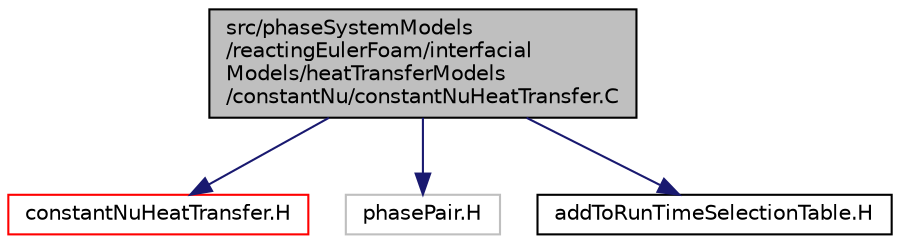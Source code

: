 digraph "src/phaseSystemModels/reactingEulerFoam/interfacialModels/heatTransferModels/constantNu/constantNuHeatTransfer.C"
{
  bgcolor="transparent";
  edge [fontname="Helvetica",fontsize="10",labelfontname="Helvetica",labelfontsize="10"];
  node [fontname="Helvetica",fontsize="10",shape=record];
  Node1 [label="src/phaseSystemModels\l/reactingEulerFoam/interfacial\lModels/heatTransferModels\l/constantNu/constantNuHeatTransfer.C",height=0.2,width=0.4,color="black", fillcolor="grey75", style="filled" fontcolor="black"];
  Node1 -> Node2 [color="midnightblue",fontsize="10",style="solid",fontname="Helvetica"];
  Node2 [label="constantNuHeatTransfer.H",height=0.2,width=0.4,color="red",URL="$constantNuHeatTransfer_8H.html"];
  Node1 -> Node3 [color="midnightblue",fontsize="10",style="solid",fontname="Helvetica"];
  Node3 [label="phasePair.H",height=0.2,width=0.4,color="grey75"];
  Node1 -> Node4 [color="midnightblue",fontsize="10",style="solid",fontname="Helvetica"];
  Node4 [label="addToRunTimeSelectionTable.H",height=0.2,width=0.4,color="black",URL="$addToRunTimeSelectionTable_8H.html",tooltip="Macros for easy insertion into run-time selection tables. "];
}
